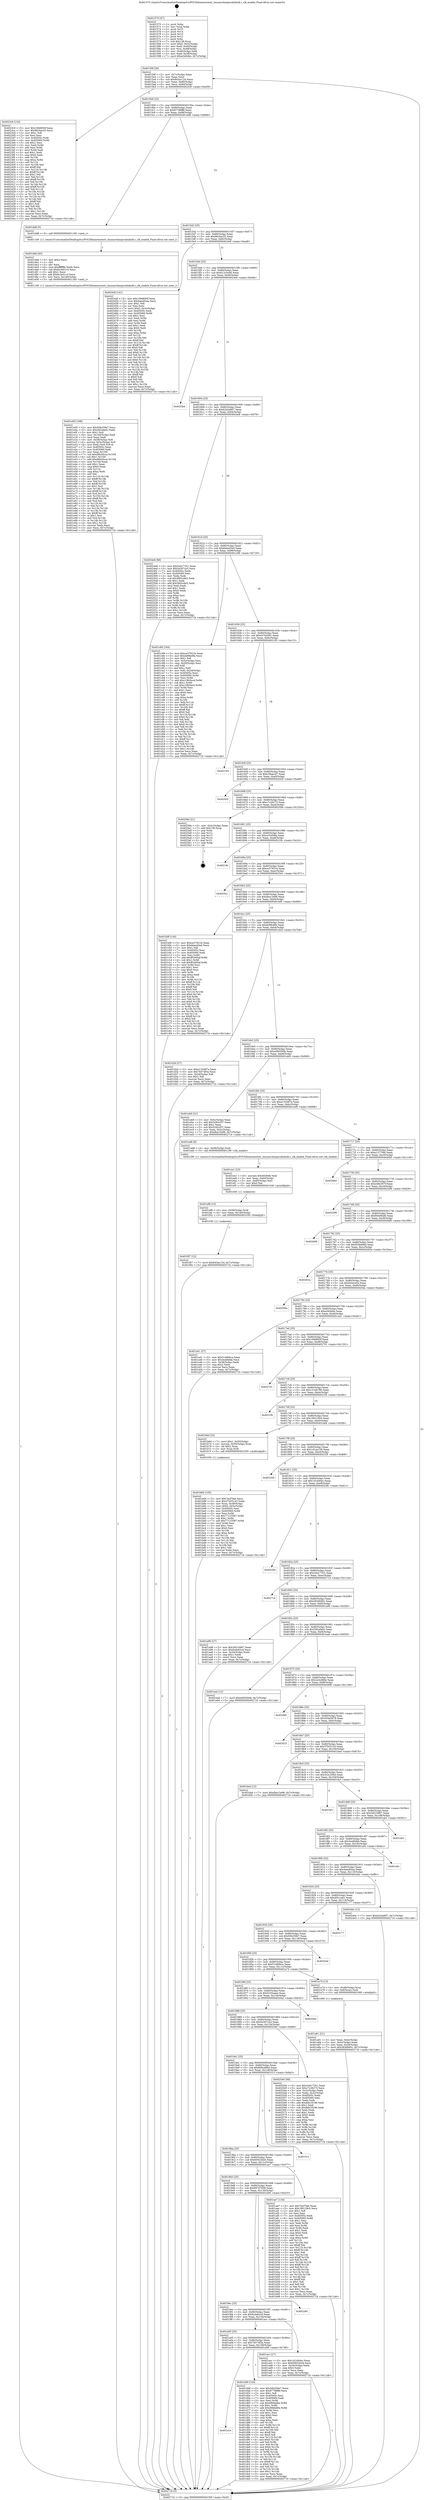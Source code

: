 digraph "0x401570" {
  label = "0x401570 (/mnt/c/Users/mathe/Desktop/tcc/POCII/binaries/extr_linuxarchmipsralinkclk.c_clk_enable_Final-ollvm.out::main(0))"
  labelloc = "t"
  node[shape=record]

  Entry [label="",width=0.3,height=0.3,shape=circle,fillcolor=black,style=filled]
  "0x40159f" [label="{
     0x40159f [26]\l
     | [instrs]\l
     &nbsp;&nbsp;0x40159f \<+3\>: mov -0x7c(%rbp),%eax\l
     &nbsp;&nbsp;0x4015a2 \<+2\>: mov %eax,%ecx\l
     &nbsp;&nbsp;0x4015a4 \<+6\>: sub $0x843ac124,%ecx\l
     &nbsp;&nbsp;0x4015aa \<+3\>: mov %eax,-0x80(%rbp)\l
     &nbsp;&nbsp;0x4015ad \<+6\>: mov %ecx,-0x84(%rbp)\l
     &nbsp;&nbsp;0x4015b3 \<+6\>: je 00000000004023c9 \<main+0xe59\>\l
  }"]
  "0x4023c9" [label="{
     0x4023c9 [134]\l
     | [instrs]\l
     &nbsp;&nbsp;0x4023c9 \<+5\>: mov $0x108d850f,%eax\l
     &nbsp;&nbsp;0x4023ce \<+5\>: mov $0x96c0ac25,%ecx\l
     &nbsp;&nbsp;0x4023d3 \<+2\>: mov $0x1,%dl\l
     &nbsp;&nbsp;0x4023d5 \<+2\>: xor %esi,%esi\l
     &nbsp;&nbsp;0x4023d7 \<+7\>: mov 0x40505c,%edi\l
     &nbsp;&nbsp;0x4023de \<+8\>: mov 0x405060,%r8d\l
     &nbsp;&nbsp;0x4023e6 \<+3\>: sub $0x1,%esi\l
     &nbsp;&nbsp;0x4023e9 \<+3\>: mov %edi,%r9d\l
     &nbsp;&nbsp;0x4023ec \<+3\>: add %esi,%r9d\l
     &nbsp;&nbsp;0x4023ef \<+4\>: imul %r9d,%edi\l
     &nbsp;&nbsp;0x4023f3 \<+3\>: and $0x1,%edi\l
     &nbsp;&nbsp;0x4023f6 \<+3\>: cmp $0x0,%edi\l
     &nbsp;&nbsp;0x4023f9 \<+4\>: sete %r10b\l
     &nbsp;&nbsp;0x4023fd \<+4\>: cmp $0xa,%r8d\l
     &nbsp;&nbsp;0x402401 \<+4\>: setl %r11b\l
     &nbsp;&nbsp;0x402405 \<+3\>: mov %r10b,%bl\l
     &nbsp;&nbsp;0x402408 \<+3\>: xor $0xff,%bl\l
     &nbsp;&nbsp;0x40240b \<+3\>: mov %r11b,%r14b\l
     &nbsp;&nbsp;0x40240e \<+4\>: xor $0xff,%r14b\l
     &nbsp;&nbsp;0x402412 \<+3\>: xor $0x1,%dl\l
     &nbsp;&nbsp;0x402415 \<+3\>: mov %bl,%r15b\l
     &nbsp;&nbsp;0x402418 \<+4\>: and $0xff,%r15b\l
     &nbsp;&nbsp;0x40241c \<+3\>: and %dl,%r10b\l
     &nbsp;&nbsp;0x40241f \<+3\>: mov %r14b,%r12b\l
     &nbsp;&nbsp;0x402422 \<+4\>: and $0xff,%r12b\l
     &nbsp;&nbsp;0x402426 \<+3\>: and %dl,%r11b\l
     &nbsp;&nbsp;0x402429 \<+3\>: or %r10b,%r15b\l
     &nbsp;&nbsp;0x40242c \<+3\>: or %r11b,%r12b\l
     &nbsp;&nbsp;0x40242f \<+3\>: xor %r12b,%r15b\l
     &nbsp;&nbsp;0x402432 \<+3\>: or %r14b,%bl\l
     &nbsp;&nbsp;0x402435 \<+3\>: xor $0xff,%bl\l
     &nbsp;&nbsp;0x402438 \<+3\>: or $0x1,%dl\l
     &nbsp;&nbsp;0x40243b \<+2\>: and %dl,%bl\l
     &nbsp;&nbsp;0x40243d \<+3\>: or %bl,%r15b\l
     &nbsp;&nbsp;0x402440 \<+4\>: test $0x1,%r15b\l
     &nbsp;&nbsp;0x402444 \<+3\>: cmovne %ecx,%eax\l
     &nbsp;&nbsp;0x402447 \<+3\>: mov %eax,-0x7c(%rbp)\l
     &nbsp;&nbsp;0x40244a \<+5\>: jmp 000000000040271b \<main+0x11ab\>\l
  }"]
  "0x4015b9" [label="{
     0x4015b9 [25]\l
     | [instrs]\l
     &nbsp;&nbsp;0x4015b9 \<+5\>: jmp 00000000004015be \<main+0x4e\>\l
     &nbsp;&nbsp;0x4015be \<+3\>: mov -0x80(%rbp),%eax\l
     &nbsp;&nbsp;0x4015c1 \<+5\>: sub $0x87788ffd,%eax\l
     &nbsp;&nbsp;0x4015c6 \<+6\>: mov %eax,-0x88(%rbp)\l
     &nbsp;&nbsp;0x4015cc \<+6\>: je 0000000000401dd8 \<main+0x868\>\l
  }"]
  Exit [label="",width=0.3,height=0.3,shape=circle,fillcolor=black,style=filled,peripheries=2]
  "0x401dd8" [label="{
     0x401dd8 [5]\l
     | [instrs]\l
     &nbsp;&nbsp;0x401dd8 \<+5\>: call 0000000000401160 \<next_i\>\l
     | [calls]\l
     &nbsp;&nbsp;0x401160 \{1\} (/mnt/c/Users/mathe/Desktop/tcc/POCII/binaries/extr_linuxarchmipsralinkclk.c_clk_enable_Final-ollvm.out::next_i)\l
  }"]
  "0x4015d2" [label="{
     0x4015d2 [25]\l
     | [instrs]\l
     &nbsp;&nbsp;0x4015d2 \<+5\>: jmp 00000000004015d7 \<main+0x67\>\l
     &nbsp;&nbsp;0x4015d7 \<+3\>: mov -0x80(%rbp),%eax\l
     &nbsp;&nbsp;0x4015da \<+5\>: sub $0x96c0ac25,%eax\l
     &nbsp;&nbsp;0x4015df \<+6\>: mov %eax,-0x8c(%rbp)\l
     &nbsp;&nbsp;0x4015e5 \<+6\>: je 000000000040244f \<main+0xedf\>\l
  }"]
  "0x401f07" [label="{
     0x401f07 [12]\l
     | [instrs]\l
     &nbsp;&nbsp;0x401f07 \<+7\>: movl $0x843ac124,-0x7c(%rbp)\l
     &nbsp;&nbsp;0x401f0e \<+5\>: jmp 000000000040271b \<main+0x11ab\>\l
  }"]
  "0x40244f" [label="{
     0x40244f [141]\l
     | [instrs]\l
     &nbsp;&nbsp;0x40244f \<+5\>: mov $0x108d850f,%eax\l
     &nbsp;&nbsp;0x402454 \<+5\>: mov $0x4aee83aa,%ecx\l
     &nbsp;&nbsp;0x402459 \<+2\>: mov $0x1,%dl\l
     &nbsp;&nbsp;0x40245b \<+2\>: xor %esi,%esi\l
     &nbsp;&nbsp;0x40245d \<+7\>: movl $0x0,-0x3c(%rbp)\l
     &nbsp;&nbsp;0x402464 \<+7\>: mov 0x40505c,%edi\l
     &nbsp;&nbsp;0x40246b \<+8\>: mov 0x405060,%r8d\l
     &nbsp;&nbsp;0x402473 \<+3\>: sub $0x1,%esi\l
     &nbsp;&nbsp;0x402476 \<+3\>: mov %edi,%r9d\l
     &nbsp;&nbsp;0x402479 \<+3\>: add %esi,%r9d\l
     &nbsp;&nbsp;0x40247c \<+4\>: imul %r9d,%edi\l
     &nbsp;&nbsp;0x402480 \<+3\>: and $0x1,%edi\l
     &nbsp;&nbsp;0x402483 \<+3\>: cmp $0x0,%edi\l
     &nbsp;&nbsp;0x402486 \<+4\>: sete %r10b\l
     &nbsp;&nbsp;0x40248a \<+4\>: cmp $0xa,%r8d\l
     &nbsp;&nbsp;0x40248e \<+4\>: setl %r11b\l
     &nbsp;&nbsp;0x402492 \<+3\>: mov %r10b,%bl\l
     &nbsp;&nbsp;0x402495 \<+3\>: xor $0xff,%bl\l
     &nbsp;&nbsp;0x402498 \<+3\>: mov %r11b,%r14b\l
     &nbsp;&nbsp;0x40249b \<+4\>: xor $0xff,%r14b\l
     &nbsp;&nbsp;0x40249f \<+3\>: xor $0x0,%dl\l
     &nbsp;&nbsp;0x4024a2 \<+3\>: mov %bl,%r15b\l
     &nbsp;&nbsp;0x4024a5 \<+4\>: and $0x0,%r15b\l
     &nbsp;&nbsp;0x4024a9 \<+3\>: and %dl,%r10b\l
     &nbsp;&nbsp;0x4024ac \<+3\>: mov %r14b,%r12b\l
     &nbsp;&nbsp;0x4024af \<+4\>: and $0x0,%r12b\l
     &nbsp;&nbsp;0x4024b3 \<+3\>: and %dl,%r11b\l
     &nbsp;&nbsp;0x4024b6 \<+3\>: or %r10b,%r15b\l
     &nbsp;&nbsp;0x4024b9 \<+3\>: or %r11b,%r12b\l
     &nbsp;&nbsp;0x4024bc \<+3\>: xor %r12b,%r15b\l
     &nbsp;&nbsp;0x4024bf \<+3\>: or %r14b,%bl\l
     &nbsp;&nbsp;0x4024c2 \<+3\>: xor $0xff,%bl\l
     &nbsp;&nbsp;0x4024c5 \<+3\>: or $0x0,%dl\l
     &nbsp;&nbsp;0x4024c8 \<+2\>: and %dl,%bl\l
     &nbsp;&nbsp;0x4024ca \<+3\>: or %bl,%r15b\l
     &nbsp;&nbsp;0x4024cd \<+4\>: test $0x1,%r15b\l
     &nbsp;&nbsp;0x4024d1 \<+3\>: cmovne %ecx,%eax\l
     &nbsp;&nbsp;0x4024d4 \<+3\>: mov %eax,-0x7c(%rbp)\l
     &nbsp;&nbsp;0x4024d7 \<+5\>: jmp 000000000040271b \<main+0x11ab\>\l
  }"]
  "0x4015eb" [label="{
     0x4015eb [25]\l
     | [instrs]\l
     &nbsp;&nbsp;0x4015eb \<+5\>: jmp 00000000004015f0 \<main+0x80\>\l
     &nbsp;&nbsp;0x4015f0 \<+3\>: mov -0x80(%rbp),%eax\l
     &nbsp;&nbsp;0x4015f3 \<+5\>: sub $0xb12c5e46,%eax\l
     &nbsp;&nbsp;0x4015f8 \<+6\>: mov %eax,-0x90(%rbp)\l
     &nbsp;&nbsp;0x4015fe \<+6\>: je 00000000004023bd \<main+0xe4d\>\l
  }"]
  "0x401ef8" [label="{
     0x401ef8 [15]\l
     | [instrs]\l
     &nbsp;&nbsp;0x401ef8 \<+4\>: mov -0x58(%rbp),%rdi\l
     &nbsp;&nbsp;0x401efc \<+6\>: mov %eax,-0x144(%rbp)\l
     &nbsp;&nbsp;0x401f02 \<+5\>: call 0000000000401030 \<free@plt\>\l
     | [calls]\l
     &nbsp;&nbsp;0x401030 \{1\} (unknown)\l
  }"]
  "0x4023bd" [label="{
     0x4023bd\l
  }", style=dashed]
  "0x401604" [label="{
     0x401604 [25]\l
     | [instrs]\l
     &nbsp;&nbsp;0x401604 \<+5\>: jmp 0000000000401609 \<main+0x99\>\l
     &nbsp;&nbsp;0x401609 \<+3\>: mov -0x80(%rbp),%eax\l
     &nbsp;&nbsp;0x40160c \<+5\>: sub $0xb2a5a667,%eax\l
     &nbsp;&nbsp;0x401611 \<+6\>: mov %eax,-0x94(%rbp)\l
     &nbsp;&nbsp;0x401617 \<+6\>: je 00000000004024e8 \<main+0xf78\>\l
  }"]
  "0x401ee1" [label="{
     0x401ee1 [23]\l
     | [instrs]\l
     &nbsp;&nbsp;0x401ee1 \<+10\>: movabs $0x4030d6,%rdi\l
     &nbsp;&nbsp;0x401eeb \<+3\>: mov %eax,-0x60(%rbp)\l
     &nbsp;&nbsp;0x401eee \<+3\>: mov -0x60(%rbp),%esi\l
     &nbsp;&nbsp;0x401ef1 \<+2\>: mov $0x0,%al\l
     &nbsp;&nbsp;0x401ef3 \<+5\>: call 0000000000401040 \<printf@plt\>\l
     | [calls]\l
     &nbsp;&nbsp;0x401040 \{1\} (unknown)\l
  }"]
  "0x4024e8" [label="{
     0x4024e8 [88]\l
     | [instrs]\l
     &nbsp;&nbsp;0x4024e8 \<+5\>: mov $0x24d17351,%eax\l
     &nbsp;&nbsp;0x4024ed \<+5\>: mov $0x5e307ca3,%ecx\l
     &nbsp;&nbsp;0x4024f2 \<+7\>: mov 0x40505c,%edx\l
     &nbsp;&nbsp;0x4024f9 \<+7\>: mov 0x405060,%esi\l
     &nbsp;&nbsp;0x402500 \<+2\>: mov %edx,%edi\l
     &nbsp;&nbsp;0x402502 \<+6\>: sub $0x5802c6e5,%edi\l
     &nbsp;&nbsp;0x402508 \<+3\>: sub $0x1,%edi\l
     &nbsp;&nbsp;0x40250b \<+6\>: add $0x5802c6e5,%edi\l
     &nbsp;&nbsp;0x402511 \<+3\>: imul %edi,%edx\l
     &nbsp;&nbsp;0x402514 \<+3\>: and $0x1,%edx\l
     &nbsp;&nbsp;0x402517 \<+3\>: cmp $0x0,%edx\l
     &nbsp;&nbsp;0x40251a \<+4\>: sete %r8b\l
     &nbsp;&nbsp;0x40251e \<+3\>: cmp $0xa,%esi\l
     &nbsp;&nbsp;0x402521 \<+4\>: setl %r9b\l
     &nbsp;&nbsp;0x402525 \<+3\>: mov %r8b,%r10b\l
     &nbsp;&nbsp;0x402528 \<+3\>: and %r9b,%r10b\l
     &nbsp;&nbsp;0x40252b \<+3\>: xor %r9b,%r8b\l
     &nbsp;&nbsp;0x40252e \<+3\>: or %r8b,%r10b\l
     &nbsp;&nbsp;0x402531 \<+4\>: test $0x1,%r10b\l
     &nbsp;&nbsp;0x402535 \<+3\>: cmovne %ecx,%eax\l
     &nbsp;&nbsp;0x402538 \<+3\>: mov %eax,-0x7c(%rbp)\l
     &nbsp;&nbsp;0x40253b \<+5\>: jmp 000000000040271b \<main+0x11ab\>\l
  }"]
  "0x40161d" [label="{
     0x40161d [25]\l
     | [instrs]\l
     &nbsp;&nbsp;0x40161d \<+5\>: jmp 0000000000401622 \<main+0xb2\>\l
     &nbsp;&nbsp;0x401622 \<+3\>: mov -0x80(%rbp),%eax\l
     &nbsp;&nbsp;0x401625 \<+5\>: sub $0xbbeed3ed,%eax\l
     &nbsp;&nbsp;0x40162a \<+6\>: mov %eax,-0x98(%rbp)\l
     &nbsp;&nbsp;0x401630 \<+6\>: je 0000000000401c89 \<main+0x719\>\l
  }"]
  "0x401e05" [label="{
     0x401e05 [168]\l
     | [instrs]\l
     &nbsp;&nbsp;0x401e05 \<+5\>: mov $0x50b259e7,%ecx\l
     &nbsp;&nbsp;0x401e0a \<+5\>: mov $0x292ade0c,%edx\l
     &nbsp;&nbsp;0x401e0f \<+3\>: mov $0x1,%sil\l
     &nbsp;&nbsp;0x401e12 \<+6\>: mov -0x140(%rbp),%edi\l
     &nbsp;&nbsp;0x401e18 \<+3\>: imul %eax,%edi\l
     &nbsp;&nbsp;0x401e1b \<+4\>: mov -0x58(%rbp),%r8\l
     &nbsp;&nbsp;0x401e1f \<+4\>: movslq -0x5c(%rbp),%r9\l
     &nbsp;&nbsp;0x401e23 \<+4\>: mov %edi,(%r8,%r9,4)\l
     &nbsp;&nbsp;0x401e27 \<+7\>: mov 0x40505c,%eax\l
     &nbsp;&nbsp;0x401e2e \<+7\>: mov 0x405060,%edi\l
     &nbsp;&nbsp;0x401e35 \<+3\>: mov %eax,%r10d\l
     &nbsp;&nbsp;0x401e38 \<+7\>: sub $0xd6b26cca,%r10d\l
     &nbsp;&nbsp;0x401e3f \<+4\>: sub $0x1,%r10d\l
     &nbsp;&nbsp;0x401e43 \<+7\>: add $0xd6b26cca,%r10d\l
     &nbsp;&nbsp;0x401e4a \<+4\>: imul %r10d,%eax\l
     &nbsp;&nbsp;0x401e4e \<+3\>: and $0x1,%eax\l
     &nbsp;&nbsp;0x401e51 \<+3\>: cmp $0x0,%eax\l
     &nbsp;&nbsp;0x401e54 \<+4\>: sete %r11b\l
     &nbsp;&nbsp;0x401e58 \<+3\>: cmp $0xa,%edi\l
     &nbsp;&nbsp;0x401e5b \<+3\>: setl %bl\l
     &nbsp;&nbsp;0x401e5e \<+3\>: mov %r11b,%r14b\l
     &nbsp;&nbsp;0x401e61 \<+4\>: xor $0xff,%r14b\l
     &nbsp;&nbsp;0x401e65 \<+3\>: mov %bl,%r15b\l
     &nbsp;&nbsp;0x401e68 \<+4\>: xor $0xff,%r15b\l
     &nbsp;&nbsp;0x401e6c \<+4\>: xor $0x1,%sil\l
     &nbsp;&nbsp;0x401e70 \<+3\>: mov %r14b,%r12b\l
     &nbsp;&nbsp;0x401e73 \<+4\>: and $0xff,%r12b\l
     &nbsp;&nbsp;0x401e77 \<+3\>: and %sil,%r11b\l
     &nbsp;&nbsp;0x401e7a \<+3\>: mov %r15b,%r13b\l
     &nbsp;&nbsp;0x401e7d \<+4\>: and $0xff,%r13b\l
     &nbsp;&nbsp;0x401e81 \<+3\>: and %sil,%bl\l
     &nbsp;&nbsp;0x401e84 \<+3\>: or %r11b,%r12b\l
     &nbsp;&nbsp;0x401e87 \<+3\>: or %bl,%r13b\l
     &nbsp;&nbsp;0x401e8a \<+3\>: xor %r13b,%r12b\l
     &nbsp;&nbsp;0x401e8d \<+3\>: or %r15b,%r14b\l
     &nbsp;&nbsp;0x401e90 \<+4\>: xor $0xff,%r14b\l
     &nbsp;&nbsp;0x401e94 \<+4\>: or $0x1,%sil\l
     &nbsp;&nbsp;0x401e98 \<+3\>: and %sil,%r14b\l
     &nbsp;&nbsp;0x401e9b \<+3\>: or %r14b,%r12b\l
     &nbsp;&nbsp;0x401e9e \<+4\>: test $0x1,%r12b\l
     &nbsp;&nbsp;0x401ea2 \<+3\>: cmovne %edx,%ecx\l
     &nbsp;&nbsp;0x401ea5 \<+3\>: mov %ecx,-0x7c(%rbp)\l
     &nbsp;&nbsp;0x401ea8 \<+5\>: jmp 000000000040271b \<main+0x11ab\>\l
  }"]
  "0x401c89" [label="{
     0x401c89 [164]\l
     | [instrs]\l
     &nbsp;&nbsp;0x401c89 \<+5\>: mov $0xce37921b,%eax\l
     &nbsp;&nbsp;0x401c8e \<+5\>: mov $0xdef9bd9e,%ecx\l
     &nbsp;&nbsp;0x401c93 \<+2\>: mov $0x1,%dl\l
     &nbsp;&nbsp;0x401c95 \<+3\>: mov -0x5c(%rbp),%esi\l
     &nbsp;&nbsp;0x401c98 \<+3\>: cmp -0x50(%rbp),%esi\l
     &nbsp;&nbsp;0x401c9b \<+4\>: setl %dil\l
     &nbsp;&nbsp;0x401c9f \<+4\>: and $0x1,%dil\l
     &nbsp;&nbsp;0x401ca3 \<+4\>: mov %dil,-0x2d(%rbp)\l
     &nbsp;&nbsp;0x401ca7 \<+7\>: mov 0x40505c,%esi\l
     &nbsp;&nbsp;0x401cae \<+8\>: mov 0x405060,%r8d\l
     &nbsp;&nbsp;0x401cb6 \<+3\>: mov %esi,%r9d\l
     &nbsp;&nbsp;0x401cb9 \<+7\>: add $0xc18b5ecd,%r9d\l
     &nbsp;&nbsp;0x401cc0 \<+4\>: sub $0x1,%r9d\l
     &nbsp;&nbsp;0x401cc4 \<+7\>: sub $0xc18b5ecd,%r9d\l
     &nbsp;&nbsp;0x401ccb \<+4\>: imul %r9d,%esi\l
     &nbsp;&nbsp;0x401ccf \<+3\>: and $0x1,%esi\l
     &nbsp;&nbsp;0x401cd2 \<+3\>: cmp $0x0,%esi\l
     &nbsp;&nbsp;0x401cd5 \<+4\>: sete %dil\l
     &nbsp;&nbsp;0x401cd9 \<+4\>: cmp $0xa,%r8d\l
     &nbsp;&nbsp;0x401cdd \<+4\>: setl %r10b\l
     &nbsp;&nbsp;0x401ce1 \<+3\>: mov %dil,%r11b\l
     &nbsp;&nbsp;0x401ce4 \<+4\>: xor $0xff,%r11b\l
     &nbsp;&nbsp;0x401ce8 \<+3\>: mov %r10b,%bl\l
     &nbsp;&nbsp;0x401ceb \<+3\>: xor $0xff,%bl\l
     &nbsp;&nbsp;0x401cee \<+3\>: xor $0x0,%dl\l
     &nbsp;&nbsp;0x401cf1 \<+3\>: mov %r11b,%r14b\l
     &nbsp;&nbsp;0x401cf4 \<+4\>: and $0x0,%r14b\l
     &nbsp;&nbsp;0x401cf8 \<+3\>: and %dl,%dil\l
     &nbsp;&nbsp;0x401cfb \<+3\>: mov %bl,%r15b\l
     &nbsp;&nbsp;0x401cfe \<+4\>: and $0x0,%r15b\l
     &nbsp;&nbsp;0x401d02 \<+3\>: and %dl,%r10b\l
     &nbsp;&nbsp;0x401d05 \<+3\>: or %dil,%r14b\l
     &nbsp;&nbsp;0x401d08 \<+3\>: or %r10b,%r15b\l
     &nbsp;&nbsp;0x401d0b \<+3\>: xor %r15b,%r14b\l
     &nbsp;&nbsp;0x401d0e \<+3\>: or %bl,%r11b\l
     &nbsp;&nbsp;0x401d11 \<+4\>: xor $0xff,%r11b\l
     &nbsp;&nbsp;0x401d15 \<+3\>: or $0x0,%dl\l
     &nbsp;&nbsp;0x401d18 \<+3\>: and %dl,%r11b\l
     &nbsp;&nbsp;0x401d1b \<+3\>: or %r11b,%r14b\l
     &nbsp;&nbsp;0x401d1e \<+4\>: test $0x1,%r14b\l
     &nbsp;&nbsp;0x401d22 \<+3\>: cmovne %ecx,%eax\l
     &nbsp;&nbsp;0x401d25 \<+3\>: mov %eax,-0x7c(%rbp)\l
     &nbsp;&nbsp;0x401d28 \<+5\>: jmp 000000000040271b \<main+0x11ab\>\l
  }"]
  "0x401636" [label="{
     0x401636 [25]\l
     | [instrs]\l
     &nbsp;&nbsp;0x401636 \<+5\>: jmp 000000000040163b \<main+0xcb\>\l
     &nbsp;&nbsp;0x40163b \<+3\>: mov -0x80(%rbp),%eax\l
     &nbsp;&nbsp;0x40163e \<+5\>: sub $0xc07b2091,%eax\l
     &nbsp;&nbsp;0x401643 \<+6\>: mov %eax,-0x9c(%rbp)\l
     &nbsp;&nbsp;0x401649 \<+6\>: je 0000000000402183 \<main+0xc13\>\l
  }"]
  "0x401ddd" [label="{
     0x401ddd [40]\l
     | [instrs]\l
     &nbsp;&nbsp;0x401ddd \<+5\>: mov $0x2,%ecx\l
     &nbsp;&nbsp;0x401de2 \<+1\>: cltd\l
     &nbsp;&nbsp;0x401de3 \<+2\>: idiv %ecx\l
     &nbsp;&nbsp;0x401de5 \<+6\>: imul $0xfffffffe,%edx,%ecx\l
     &nbsp;&nbsp;0x401deb \<+6\>: sub $0xbc3e01c3,%ecx\l
     &nbsp;&nbsp;0x401df1 \<+3\>: add $0x1,%ecx\l
     &nbsp;&nbsp;0x401df4 \<+6\>: add $0xbc3e01c3,%ecx\l
     &nbsp;&nbsp;0x401dfa \<+6\>: mov %ecx,-0x140(%rbp)\l
     &nbsp;&nbsp;0x401e00 \<+5\>: call 0000000000401160 \<next_i\>\l
     | [calls]\l
     &nbsp;&nbsp;0x401160 \{1\} (/mnt/c/Users/mathe/Desktop/tcc/POCII/binaries/extr_linuxarchmipsralinkclk.c_clk_enable_Final-ollvm.out::next_i)\l
  }"]
  "0x402183" [label="{
     0x402183\l
  }", style=dashed]
  "0x40164f" [label="{
     0x40164f [25]\l
     | [instrs]\l
     &nbsp;&nbsp;0x40164f \<+5\>: jmp 0000000000401654 \<main+0xe4\>\l
     &nbsp;&nbsp;0x401654 \<+3\>: mov -0x80(%rbp),%eax\l
     &nbsp;&nbsp;0x401657 \<+5\>: sub $0xc58aecd7,%eax\l
     &nbsp;&nbsp;0x40165c \<+6\>: mov %eax,-0xa0(%rbp)\l
     &nbsp;&nbsp;0x401662 \<+6\>: je 000000000040202f \<main+0xabf\>\l
  }"]
  "0x401a1e" [label="{
     0x401a1e\l
  }", style=dashed]
  "0x40202f" [label="{
     0x40202f\l
  }", style=dashed]
  "0x401668" [label="{
     0x401668 [25]\l
     | [instrs]\l
     &nbsp;&nbsp;0x401668 \<+5\>: jmp 000000000040166d \<main+0xfd\>\l
     &nbsp;&nbsp;0x40166d \<+3\>: mov -0x80(%rbp),%eax\l
     &nbsp;&nbsp;0x401670 \<+5\>: sub $0xc7c26273,%eax\l
     &nbsp;&nbsp;0x401675 \<+6\>: mov %eax,-0xa4(%rbp)\l
     &nbsp;&nbsp;0x40167b \<+6\>: je 000000000040259e \<main+0x102e\>\l
  }"]
  "0x401d48" [label="{
     0x401d48 [144]\l
     | [instrs]\l
     &nbsp;&nbsp;0x401d48 \<+5\>: mov $0x50b259e7,%eax\l
     &nbsp;&nbsp;0x401d4d \<+5\>: mov $0x87788ffd,%ecx\l
     &nbsp;&nbsp;0x401d52 \<+2\>: mov $0x1,%dl\l
     &nbsp;&nbsp;0x401d54 \<+7\>: mov 0x40505c,%esi\l
     &nbsp;&nbsp;0x401d5b \<+7\>: mov 0x405060,%edi\l
     &nbsp;&nbsp;0x401d62 \<+3\>: mov %esi,%r8d\l
     &nbsp;&nbsp;0x401d65 \<+7\>: sub $0x49bfad6e,%r8d\l
     &nbsp;&nbsp;0x401d6c \<+4\>: sub $0x1,%r8d\l
     &nbsp;&nbsp;0x401d70 \<+7\>: add $0x49bfad6e,%r8d\l
     &nbsp;&nbsp;0x401d77 \<+4\>: imul %r8d,%esi\l
     &nbsp;&nbsp;0x401d7b \<+3\>: and $0x1,%esi\l
     &nbsp;&nbsp;0x401d7e \<+3\>: cmp $0x0,%esi\l
     &nbsp;&nbsp;0x401d81 \<+4\>: sete %r9b\l
     &nbsp;&nbsp;0x401d85 \<+3\>: cmp $0xa,%edi\l
     &nbsp;&nbsp;0x401d88 \<+4\>: setl %r10b\l
     &nbsp;&nbsp;0x401d8c \<+3\>: mov %r9b,%r11b\l
     &nbsp;&nbsp;0x401d8f \<+4\>: xor $0xff,%r11b\l
     &nbsp;&nbsp;0x401d93 \<+3\>: mov %r10b,%bl\l
     &nbsp;&nbsp;0x401d96 \<+3\>: xor $0xff,%bl\l
     &nbsp;&nbsp;0x401d99 \<+3\>: xor $0x0,%dl\l
     &nbsp;&nbsp;0x401d9c \<+3\>: mov %r11b,%r14b\l
     &nbsp;&nbsp;0x401d9f \<+4\>: and $0x0,%r14b\l
     &nbsp;&nbsp;0x401da3 \<+3\>: and %dl,%r9b\l
     &nbsp;&nbsp;0x401da6 \<+3\>: mov %bl,%r15b\l
     &nbsp;&nbsp;0x401da9 \<+4\>: and $0x0,%r15b\l
     &nbsp;&nbsp;0x401dad \<+3\>: and %dl,%r10b\l
     &nbsp;&nbsp;0x401db0 \<+3\>: or %r9b,%r14b\l
     &nbsp;&nbsp;0x401db3 \<+3\>: or %r10b,%r15b\l
     &nbsp;&nbsp;0x401db6 \<+3\>: xor %r15b,%r14b\l
     &nbsp;&nbsp;0x401db9 \<+3\>: or %bl,%r11b\l
     &nbsp;&nbsp;0x401dbc \<+4\>: xor $0xff,%r11b\l
     &nbsp;&nbsp;0x401dc0 \<+3\>: or $0x0,%dl\l
     &nbsp;&nbsp;0x401dc3 \<+3\>: and %dl,%r11b\l
     &nbsp;&nbsp;0x401dc6 \<+3\>: or %r11b,%r14b\l
     &nbsp;&nbsp;0x401dc9 \<+4\>: test $0x1,%r14b\l
     &nbsp;&nbsp;0x401dcd \<+3\>: cmovne %ecx,%eax\l
     &nbsp;&nbsp;0x401dd0 \<+3\>: mov %eax,-0x7c(%rbp)\l
     &nbsp;&nbsp;0x401dd3 \<+5\>: jmp 000000000040271b \<main+0x11ab\>\l
  }"]
  "0x40259e" [label="{
     0x40259e [21]\l
     | [instrs]\l
     &nbsp;&nbsp;0x40259e \<+3\>: mov -0x2c(%rbp),%eax\l
     &nbsp;&nbsp;0x4025a1 \<+7\>: add $0x138,%rsp\l
     &nbsp;&nbsp;0x4025a8 \<+1\>: pop %rbx\l
     &nbsp;&nbsp;0x4025a9 \<+2\>: pop %r12\l
     &nbsp;&nbsp;0x4025ab \<+2\>: pop %r13\l
     &nbsp;&nbsp;0x4025ad \<+2\>: pop %r14\l
     &nbsp;&nbsp;0x4025af \<+2\>: pop %r15\l
     &nbsp;&nbsp;0x4025b1 \<+1\>: pop %rbp\l
     &nbsp;&nbsp;0x4025b2 \<+1\>: ret\l
  }"]
  "0x401681" [label="{
     0x401681 [25]\l
     | [instrs]\l
     &nbsp;&nbsp;0x401681 \<+5\>: jmp 0000000000401686 \<main+0x116\>\l
     &nbsp;&nbsp;0x401686 \<+3\>: mov -0x80(%rbp),%eax\l
     &nbsp;&nbsp;0x401689 \<+5\>: sub $0xcc53d46a,%eax\l
     &nbsp;&nbsp;0x40168e \<+6\>: mov %eax,-0xa8(%rbp)\l
     &nbsp;&nbsp;0x401694 \<+6\>: je 000000000040219c \<main+0xc2c\>\l
  }"]
  "0x401b84" [label="{
     0x401b84 [105]\l
     | [instrs]\l
     &nbsp;&nbsp;0x401b84 \<+5\>: mov $0x7bcf7fa6,%ecx\l
     &nbsp;&nbsp;0x401b89 \<+5\>: mov $0x37b55143,%edx\l
     &nbsp;&nbsp;0x401b8e \<+4\>: mov %rax,-0x58(%rbp)\l
     &nbsp;&nbsp;0x401b92 \<+7\>: movl $0x0,-0x5c(%rbp)\l
     &nbsp;&nbsp;0x401b99 \<+7\>: mov 0x40505c,%esi\l
     &nbsp;&nbsp;0x401ba0 \<+8\>: mov 0x405060,%r8d\l
     &nbsp;&nbsp;0x401ba8 \<+3\>: mov %esi,%r9d\l
     &nbsp;&nbsp;0x401bab \<+7\>: sub $0x77123587,%r9d\l
     &nbsp;&nbsp;0x401bb2 \<+4\>: sub $0x1,%r9d\l
     &nbsp;&nbsp;0x401bb6 \<+7\>: add $0x77123587,%r9d\l
     &nbsp;&nbsp;0x401bbd \<+4\>: imul %r9d,%esi\l
     &nbsp;&nbsp;0x401bc1 \<+3\>: and $0x1,%esi\l
     &nbsp;&nbsp;0x401bc4 \<+3\>: cmp $0x0,%esi\l
     &nbsp;&nbsp;0x401bc7 \<+4\>: sete %r10b\l
     &nbsp;&nbsp;0x401bcb \<+4\>: cmp $0xa,%r8d\l
     &nbsp;&nbsp;0x401bcf \<+4\>: setl %r11b\l
     &nbsp;&nbsp;0x401bd3 \<+3\>: mov %r10b,%bl\l
     &nbsp;&nbsp;0x401bd6 \<+3\>: and %r11b,%bl\l
     &nbsp;&nbsp;0x401bd9 \<+3\>: xor %r11b,%r10b\l
     &nbsp;&nbsp;0x401bdc \<+3\>: or %r10b,%bl\l
     &nbsp;&nbsp;0x401bdf \<+3\>: test $0x1,%bl\l
     &nbsp;&nbsp;0x401be2 \<+3\>: cmovne %edx,%ecx\l
     &nbsp;&nbsp;0x401be5 \<+3\>: mov %ecx,-0x7c(%rbp)\l
     &nbsp;&nbsp;0x401be8 \<+5\>: jmp 000000000040271b \<main+0x11ab\>\l
  }"]
  "0x40219c" [label="{
     0x40219c\l
  }", style=dashed]
  "0x40169a" [label="{
     0x40169a [25]\l
     | [instrs]\l
     &nbsp;&nbsp;0x40169a \<+5\>: jmp 000000000040169f \<main+0x12f\>\l
     &nbsp;&nbsp;0x40169f \<+3\>: mov -0x80(%rbp),%eax\l
     &nbsp;&nbsp;0x4016a2 \<+5\>: sub $0xce37921b,%eax\l
     &nbsp;&nbsp;0x4016a7 \<+6\>: mov %eax,-0xac(%rbp)\l
     &nbsp;&nbsp;0x4016ad \<+6\>: je 00000000004025e1 \<main+0x1071\>\l
  }"]
  "0x401a05" [label="{
     0x401a05 [25]\l
     | [instrs]\l
     &nbsp;&nbsp;0x401a05 \<+5\>: jmp 0000000000401a0a \<main+0x49a\>\l
     &nbsp;&nbsp;0x401a0a \<+3\>: mov -0x80(%rbp),%eax\l
     &nbsp;&nbsp;0x401a0d \<+5\>: sub $0x7b574f3a,%eax\l
     &nbsp;&nbsp;0x401a12 \<+6\>: mov %eax,-0x138(%rbp)\l
     &nbsp;&nbsp;0x401a18 \<+6\>: je 0000000000401d48 \<main+0x7d8\>\l
  }"]
  "0x4025e1" [label="{
     0x4025e1\l
  }", style=dashed]
  "0x4016b3" [label="{
     0x4016b3 [25]\l
     | [instrs]\l
     &nbsp;&nbsp;0x4016b3 \<+5\>: jmp 00000000004016b8 \<main+0x148\>\l
     &nbsp;&nbsp;0x4016b8 \<+3\>: mov -0x80(%rbp),%eax\l
     &nbsp;&nbsp;0x4016bb \<+5\>: sub $0xdba15e96,%eax\l
     &nbsp;&nbsp;0x4016c0 \<+6\>: mov %eax,-0xb0(%rbp)\l
     &nbsp;&nbsp;0x4016c6 \<+6\>: je 0000000000401bf9 \<main+0x689\>\l
  }"]
  "0x401acc" [label="{
     0x401acc [27]\l
     | [instrs]\l
     &nbsp;&nbsp;0x401acc \<+5\>: mov $0x1d1d40ec,%eax\l
     &nbsp;&nbsp;0x401ad1 \<+5\>: mov $0x60922b44,%ecx\l
     &nbsp;&nbsp;0x401ad6 \<+3\>: mov -0x34(%rbp),%edx\l
     &nbsp;&nbsp;0x401ad9 \<+3\>: cmp $0x0,%edx\l
     &nbsp;&nbsp;0x401adc \<+3\>: cmove %ecx,%eax\l
     &nbsp;&nbsp;0x401adf \<+3\>: mov %eax,-0x7c(%rbp)\l
     &nbsp;&nbsp;0x401ae2 \<+5\>: jmp 000000000040271b \<main+0x11ab\>\l
  }"]
  "0x401bf9" [label="{
     0x401bf9 [144]\l
     | [instrs]\l
     &nbsp;&nbsp;0x401bf9 \<+5\>: mov $0xce37921b,%eax\l
     &nbsp;&nbsp;0x401bfe \<+5\>: mov $0xbbeed3ed,%ecx\l
     &nbsp;&nbsp;0x401c03 \<+2\>: mov $0x1,%dl\l
     &nbsp;&nbsp;0x401c05 \<+7\>: mov 0x40505c,%esi\l
     &nbsp;&nbsp;0x401c0c \<+7\>: mov 0x405060,%edi\l
     &nbsp;&nbsp;0x401c13 \<+3\>: mov %esi,%r8d\l
     &nbsp;&nbsp;0x401c16 \<+7\>: add $0xff1b95af,%r8d\l
     &nbsp;&nbsp;0x401c1d \<+4\>: sub $0x1,%r8d\l
     &nbsp;&nbsp;0x401c21 \<+7\>: sub $0xff1b95af,%r8d\l
     &nbsp;&nbsp;0x401c28 \<+4\>: imul %r8d,%esi\l
     &nbsp;&nbsp;0x401c2c \<+3\>: and $0x1,%esi\l
     &nbsp;&nbsp;0x401c2f \<+3\>: cmp $0x0,%esi\l
     &nbsp;&nbsp;0x401c32 \<+4\>: sete %r9b\l
     &nbsp;&nbsp;0x401c36 \<+3\>: cmp $0xa,%edi\l
     &nbsp;&nbsp;0x401c39 \<+4\>: setl %r10b\l
     &nbsp;&nbsp;0x401c3d \<+3\>: mov %r9b,%r11b\l
     &nbsp;&nbsp;0x401c40 \<+4\>: xor $0xff,%r11b\l
     &nbsp;&nbsp;0x401c44 \<+3\>: mov %r10b,%bl\l
     &nbsp;&nbsp;0x401c47 \<+3\>: xor $0xff,%bl\l
     &nbsp;&nbsp;0x401c4a \<+3\>: xor $0x0,%dl\l
     &nbsp;&nbsp;0x401c4d \<+3\>: mov %r11b,%r14b\l
     &nbsp;&nbsp;0x401c50 \<+4\>: and $0x0,%r14b\l
     &nbsp;&nbsp;0x401c54 \<+3\>: and %dl,%r9b\l
     &nbsp;&nbsp;0x401c57 \<+3\>: mov %bl,%r15b\l
     &nbsp;&nbsp;0x401c5a \<+4\>: and $0x0,%r15b\l
     &nbsp;&nbsp;0x401c5e \<+3\>: and %dl,%r10b\l
     &nbsp;&nbsp;0x401c61 \<+3\>: or %r9b,%r14b\l
     &nbsp;&nbsp;0x401c64 \<+3\>: or %r10b,%r15b\l
     &nbsp;&nbsp;0x401c67 \<+3\>: xor %r15b,%r14b\l
     &nbsp;&nbsp;0x401c6a \<+3\>: or %bl,%r11b\l
     &nbsp;&nbsp;0x401c6d \<+4\>: xor $0xff,%r11b\l
     &nbsp;&nbsp;0x401c71 \<+3\>: or $0x0,%dl\l
     &nbsp;&nbsp;0x401c74 \<+3\>: and %dl,%r11b\l
     &nbsp;&nbsp;0x401c77 \<+3\>: or %r11b,%r14b\l
     &nbsp;&nbsp;0x401c7a \<+4\>: test $0x1,%r14b\l
     &nbsp;&nbsp;0x401c7e \<+3\>: cmovne %ecx,%eax\l
     &nbsp;&nbsp;0x401c81 \<+3\>: mov %eax,-0x7c(%rbp)\l
     &nbsp;&nbsp;0x401c84 \<+5\>: jmp 000000000040271b \<main+0x11ab\>\l
  }"]
  "0x4016cc" [label="{
     0x4016cc [25]\l
     | [instrs]\l
     &nbsp;&nbsp;0x4016cc \<+5\>: jmp 00000000004016d1 \<main+0x161\>\l
     &nbsp;&nbsp;0x4016d1 \<+3\>: mov -0x80(%rbp),%eax\l
     &nbsp;&nbsp;0x4016d4 \<+5\>: sub $0xdef9bd9e,%eax\l
     &nbsp;&nbsp;0x4016d9 \<+6\>: mov %eax,-0xb4(%rbp)\l
     &nbsp;&nbsp;0x4016df \<+6\>: je 0000000000401d2d \<main+0x7bd\>\l
  }"]
  "0x4019ec" [label="{
     0x4019ec [25]\l
     | [instrs]\l
     &nbsp;&nbsp;0x4019ec \<+5\>: jmp 00000000004019f1 \<main+0x481\>\l
     &nbsp;&nbsp;0x4019f1 \<+3\>: mov -0x80(%rbp),%eax\l
     &nbsp;&nbsp;0x4019f4 \<+5\>: sub $0x6cde62cd,%eax\l
     &nbsp;&nbsp;0x4019f9 \<+6\>: mov %eax,-0x134(%rbp)\l
     &nbsp;&nbsp;0x4019ff \<+6\>: je 0000000000401acc \<main+0x55c\>\l
  }"]
  "0x401d2d" [label="{
     0x401d2d [27]\l
     | [instrs]\l
     &nbsp;&nbsp;0x401d2d \<+5\>: mov $0xe133487e,%eax\l
     &nbsp;&nbsp;0x401d32 \<+5\>: mov $0x7b574f3a,%ecx\l
     &nbsp;&nbsp;0x401d37 \<+3\>: mov -0x2d(%rbp),%dl\l
     &nbsp;&nbsp;0x401d3a \<+3\>: test $0x1,%dl\l
     &nbsp;&nbsp;0x401d3d \<+3\>: cmovne %ecx,%eax\l
     &nbsp;&nbsp;0x401d40 \<+3\>: mov %eax,-0x7c(%rbp)\l
     &nbsp;&nbsp;0x401d43 \<+5\>: jmp 000000000040271b \<main+0x11ab\>\l
  }"]
  "0x4016e5" [label="{
     0x4016e5 [25]\l
     | [instrs]\l
     &nbsp;&nbsp;0x4016e5 \<+5\>: jmp 00000000004016ea \<main+0x17a\>\l
     &nbsp;&nbsp;0x4016ea \<+3\>: mov -0x80(%rbp),%eax\l
     &nbsp;&nbsp;0x4016ed \<+5\>: sub $0xe095594b,%eax\l
     &nbsp;&nbsp;0x4016f2 \<+6\>: mov %eax,-0xb8(%rbp)\l
     &nbsp;&nbsp;0x4016f8 \<+6\>: je 0000000000401eb9 \<main+0x949\>\l
  }"]
  "0x402280" [label="{
     0x402280\l
  }", style=dashed]
  "0x401eb9" [label="{
     0x401eb9 [31]\l
     | [instrs]\l
     &nbsp;&nbsp;0x401eb9 \<+3\>: mov -0x5c(%rbp),%eax\l
     &nbsp;&nbsp;0x401ebc \<+5\>: add $0x5292cf37,%eax\l
     &nbsp;&nbsp;0x401ec1 \<+3\>: add $0x1,%eax\l
     &nbsp;&nbsp;0x401ec4 \<+5\>: sub $0x5292cf37,%eax\l
     &nbsp;&nbsp;0x401ec9 \<+3\>: mov %eax,-0x5c(%rbp)\l
     &nbsp;&nbsp;0x401ecc \<+7\>: movl $0xdba15e96,-0x7c(%rbp)\l
     &nbsp;&nbsp;0x401ed3 \<+5\>: jmp 000000000040271b \<main+0x11ab\>\l
  }"]
  "0x4016fe" [label="{
     0x4016fe [25]\l
     | [instrs]\l
     &nbsp;&nbsp;0x4016fe \<+5\>: jmp 0000000000401703 \<main+0x193\>\l
     &nbsp;&nbsp;0x401703 \<+3\>: mov -0x80(%rbp),%eax\l
     &nbsp;&nbsp;0x401706 \<+5\>: sub $0xe133487e,%eax\l
     &nbsp;&nbsp;0x40170b \<+6\>: mov %eax,-0xbc(%rbp)\l
     &nbsp;&nbsp;0x401711 \<+6\>: je 0000000000401ed8 \<main+0x968\>\l
  }"]
  "0x4019d3" [label="{
     0x4019d3 [25]\l
     | [instrs]\l
     &nbsp;&nbsp;0x4019d3 \<+5\>: jmp 00000000004019d8 \<main+0x468\>\l
     &nbsp;&nbsp;0x4019d8 \<+3\>: mov -0x80(%rbp),%eax\l
     &nbsp;&nbsp;0x4019db \<+5\>: sub $0x687d7658,%eax\l
     &nbsp;&nbsp;0x4019e0 \<+6\>: mov %eax,-0x130(%rbp)\l
     &nbsp;&nbsp;0x4019e6 \<+6\>: je 0000000000402280 \<main+0xd10\>\l
  }"]
  "0x401ed8" [label="{
     0x401ed8 [9]\l
     | [instrs]\l
     &nbsp;&nbsp;0x401ed8 \<+4\>: mov -0x58(%rbp),%rdi\l
     &nbsp;&nbsp;0x401edc \<+5\>: call 00000000004013f0 \<clk_enable\>\l
     | [calls]\l
     &nbsp;&nbsp;0x4013f0 \{1\} (/mnt/c/Users/mathe/Desktop/tcc/POCII/binaries/extr_linuxarchmipsralinkclk.c_clk_enable_Final-ollvm.out::clk_enable)\l
  }"]
  "0x401717" [label="{
     0x401717 [25]\l
     | [instrs]\l
     &nbsp;&nbsp;0x401717 \<+5\>: jmp 000000000040171c \<main+0x1ac\>\l
     &nbsp;&nbsp;0x40171c \<+3\>: mov -0x80(%rbp),%eax\l
     &nbsp;&nbsp;0x40171f \<+5\>: sub $0xe1377f46,%eax\l
     &nbsp;&nbsp;0x401724 \<+6\>: mov %eax,-0xc0(%rbp)\l
     &nbsp;&nbsp;0x40172a \<+6\>: je 00000000004026b5 \<main+0x1145\>\l
  }"]
  "0x401ae7" [label="{
     0x401ae7 [134]\l
     | [instrs]\l
     &nbsp;&nbsp;0x401ae7 \<+5\>: mov $0x7bcf7fa6,%eax\l
     &nbsp;&nbsp;0x401aec \<+5\>: mov $0x189129c0,%ecx\l
     &nbsp;&nbsp;0x401af1 \<+2\>: mov $0x1,%dl\l
     &nbsp;&nbsp;0x401af3 \<+2\>: xor %esi,%esi\l
     &nbsp;&nbsp;0x401af5 \<+7\>: mov 0x40505c,%edi\l
     &nbsp;&nbsp;0x401afc \<+8\>: mov 0x405060,%r8d\l
     &nbsp;&nbsp;0x401b04 \<+3\>: sub $0x1,%esi\l
     &nbsp;&nbsp;0x401b07 \<+3\>: mov %edi,%r9d\l
     &nbsp;&nbsp;0x401b0a \<+3\>: add %esi,%r9d\l
     &nbsp;&nbsp;0x401b0d \<+4\>: imul %r9d,%edi\l
     &nbsp;&nbsp;0x401b11 \<+3\>: and $0x1,%edi\l
     &nbsp;&nbsp;0x401b14 \<+3\>: cmp $0x0,%edi\l
     &nbsp;&nbsp;0x401b17 \<+4\>: sete %r10b\l
     &nbsp;&nbsp;0x401b1b \<+4\>: cmp $0xa,%r8d\l
     &nbsp;&nbsp;0x401b1f \<+4\>: setl %r11b\l
     &nbsp;&nbsp;0x401b23 \<+3\>: mov %r10b,%bl\l
     &nbsp;&nbsp;0x401b26 \<+3\>: xor $0xff,%bl\l
     &nbsp;&nbsp;0x401b29 \<+3\>: mov %r11b,%r14b\l
     &nbsp;&nbsp;0x401b2c \<+4\>: xor $0xff,%r14b\l
     &nbsp;&nbsp;0x401b30 \<+3\>: xor $0x1,%dl\l
     &nbsp;&nbsp;0x401b33 \<+3\>: mov %bl,%r15b\l
     &nbsp;&nbsp;0x401b36 \<+4\>: and $0xff,%r15b\l
     &nbsp;&nbsp;0x401b3a \<+3\>: and %dl,%r10b\l
     &nbsp;&nbsp;0x401b3d \<+3\>: mov %r14b,%r12b\l
     &nbsp;&nbsp;0x401b40 \<+4\>: and $0xff,%r12b\l
     &nbsp;&nbsp;0x401b44 \<+3\>: and %dl,%r11b\l
     &nbsp;&nbsp;0x401b47 \<+3\>: or %r10b,%r15b\l
     &nbsp;&nbsp;0x401b4a \<+3\>: or %r11b,%r12b\l
     &nbsp;&nbsp;0x401b4d \<+3\>: xor %r12b,%r15b\l
     &nbsp;&nbsp;0x401b50 \<+3\>: or %r14b,%bl\l
     &nbsp;&nbsp;0x401b53 \<+3\>: xor $0xff,%bl\l
     &nbsp;&nbsp;0x401b56 \<+3\>: or $0x1,%dl\l
     &nbsp;&nbsp;0x401b59 \<+2\>: and %dl,%bl\l
     &nbsp;&nbsp;0x401b5b \<+3\>: or %bl,%r15b\l
     &nbsp;&nbsp;0x401b5e \<+4\>: test $0x1,%r15b\l
     &nbsp;&nbsp;0x401b62 \<+3\>: cmovne %ecx,%eax\l
     &nbsp;&nbsp;0x401b65 \<+3\>: mov %eax,-0x7c(%rbp)\l
     &nbsp;&nbsp;0x401b68 \<+5\>: jmp 000000000040271b \<main+0x11ab\>\l
  }"]
  "0x4026b5" [label="{
     0x4026b5\l
  }", style=dashed]
  "0x401730" [label="{
     0x401730 [25]\l
     | [instrs]\l
     &nbsp;&nbsp;0x401730 \<+5\>: jmp 0000000000401735 \<main+0x1c5\>\l
     &nbsp;&nbsp;0x401735 \<+3\>: mov -0x80(%rbp),%eax\l
     &nbsp;&nbsp;0x401738 \<+5\>: sub $0xe49e367f,%eax\l
     &nbsp;&nbsp;0x40173d \<+6\>: mov %eax,-0xc4(%rbp)\l
     &nbsp;&nbsp;0x401743 \<+6\>: je 0000000000402298 \<main+0xd28\>\l
  }"]
  "0x4019ba" [label="{
     0x4019ba [25]\l
     | [instrs]\l
     &nbsp;&nbsp;0x4019ba \<+5\>: jmp 00000000004019bf \<main+0x44f\>\l
     &nbsp;&nbsp;0x4019bf \<+3\>: mov -0x80(%rbp),%eax\l
     &nbsp;&nbsp;0x4019c2 \<+5\>: sub $0x60922b44,%eax\l
     &nbsp;&nbsp;0x4019c7 \<+6\>: mov %eax,-0x12c(%rbp)\l
     &nbsp;&nbsp;0x4019cd \<+6\>: je 0000000000401ae7 \<main+0x577\>\l
  }"]
  "0x402298" [label="{
     0x402298\l
  }", style=dashed]
  "0x401749" [label="{
     0x401749 [25]\l
     | [instrs]\l
     &nbsp;&nbsp;0x401749 \<+5\>: jmp 000000000040174e \<main+0x1de\>\l
     &nbsp;&nbsp;0x40174e \<+3\>: mov -0x80(%rbp),%eax\l
     &nbsp;&nbsp;0x401751 \<+5\>: sub $0xf0d49bd6,%eax\l
     &nbsp;&nbsp;0x401756 \<+6\>: mov %eax,-0xc8(%rbp)\l
     &nbsp;&nbsp;0x40175c \<+6\>: je 0000000000402668 \<main+0x10f8\>\l
  }"]
  "0x401f13" [label="{
     0x401f13\l
  }", style=dashed]
  "0x402668" [label="{
     0x402668\l
  }", style=dashed]
  "0x401762" [label="{
     0x401762 [25]\l
     | [instrs]\l
     &nbsp;&nbsp;0x401762 \<+5\>: jmp 0000000000401767 \<main+0x1f7\>\l
     &nbsp;&nbsp;0x401767 \<+3\>: mov -0x80(%rbp),%eax\l
     &nbsp;&nbsp;0x40176a \<+5\>: sub $0xf53bd9bd,%eax\l
     &nbsp;&nbsp;0x40176f \<+6\>: mov %eax,-0xcc(%rbp)\l
     &nbsp;&nbsp;0x401775 \<+6\>: je 000000000040263a \<main+0x10ca\>\l
  }"]
  "0x4019a1" [label="{
     0x4019a1 [25]\l
     | [instrs]\l
     &nbsp;&nbsp;0x4019a1 \<+5\>: jmp 00000000004019a6 \<main+0x436\>\l
     &nbsp;&nbsp;0x4019a6 \<+3\>: mov -0x80(%rbp),%eax\l
     &nbsp;&nbsp;0x4019a9 \<+5\>: sub $0x606cd85d,%eax\l
     &nbsp;&nbsp;0x4019ae \<+6\>: mov %eax,-0x128(%rbp)\l
     &nbsp;&nbsp;0x4019b4 \<+6\>: je 0000000000401f13 \<main+0x9a3\>\l
  }"]
  "0x40263a" [label="{
     0x40263a\l
  }", style=dashed]
  "0x40177b" [label="{
     0x40177b [25]\l
     | [instrs]\l
     &nbsp;&nbsp;0x40177b \<+5\>: jmp 0000000000401780 \<main+0x210\>\l
     &nbsp;&nbsp;0x401780 \<+3\>: mov -0x80(%rbp),%eax\l
     &nbsp;&nbsp;0x401783 \<+5\>: sub $0xfcb4ce54,%eax\l
     &nbsp;&nbsp;0x401788 \<+6\>: mov %eax,-0xd0(%rbp)\l
     &nbsp;&nbsp;0x40178e \<+6\>: je 000000000040204a \<main+0xada\>\l
  }"]
  "0x402540" [label="{
     0x402540 [94]\l
     | [instrs]\l
     &nbsp;&nbsp;0x402540 \<+5\>: mov $0x24d17351,%eax\l
     &nbsp;&nbsp;0x402545 \<+5\>: mov $0xc7c26273,%ecx\l
     &nbsp;&nbsp;0x40254a \<+3\>: mov -0x3c(%rbp),%edx\l
     &nbsp;&nbsp;0x40254d \<+3\>: mov %edx,-0x2c(%rbp)\l
     &nbsp;&nbsp;0x402550 \<+7\>: mov 0x40505c,%edx\l
     &nbsp;&nbsp;0x402557 \<+7\>: mov 0x405060,%esi\l
     &nbsp;&nbsp;0x40255e \<+2\>: mov %edx,%edi\l
     &nbsp;&nbsp;0x402560 \<+6\>: add $0x8de18196,%edi\l
     &nbsp;&nbsp;0x402566 \<+3\>: sub $0x1,%edi\l
     &nbsp;&nbsp;0x402569 \<+6\>: sub $0x8de18196,%edi\l
     &nbsp;&nbsp;0x40256f \<+3\>: imul %edi,%edx\l
     &nbsp;&nbsp;0x402572 \<+3\>: and $0x1,%edx\l
     &nbsp;&nbsp;0x402575 \<+3\>: cmp $0x0,%edx\l
     &nbsp;&nbsp;0x402578 \<+4\>: sete %r8b\l
     &nbsp;&nbsp;0x40257c \<+3\>: cmp $0xa,%esi\l
     &nbsp;&nbsp;0x40257f \<+4\>: setl %r9b\l
     &nbsp;&nbsp;0x402583 \<+3\>: mov %r8b,%r10b\l
     &nbsp;&nbsp;0x402586 \<+3\>: and %r9b,%r10b\l
     &nbsp;&nbsp;0x402589 \<+3\>: xor %r9b,%r8b\l
     &nbsp;&nbsp;0x40258c \<+3\>: or %r8b,%r10b\l
     &nbsp;&nbsp;0x40258f \<+4\>: test $0x1,%r10b\l
     &nbsp;&nbsp;0x402593 \<+3\>: cmovne %ecx,%eax\l
     &nbsp;&nbsp;0x402596 \<+3\>: mov %eax,-0x7c(%rbp)\l
     &nbsp;&nbsp;0x402599 \<+5\>: jmp 000000000040271b \<main+0x11ab\>\l
  }"]
  "0x40204a" [label="{
     0x40204a\l
  }", style=dashed]
  "0x401794" [label="{
     0x401794 [25]\l
     | [instrs]\l
     &nbsp;&nbsp;0x401794 \<+5\>: jmp 0000000000401799 \<main+0x229\>\l
     &nbsp;&nbsp;0x401799 \<+3\>: mov -0x80(%rbp),%eax\l
     &nbsp;&nbsp;0x40179c \<+5\>: sub $0xa3d44be,%eax\l
     &nbsp;&nbsp;0x4017a1 \<+6\>: mov %eax,-0xd4(%rbp)\l
     &nbsp;&nbsp;0x4017a7 \<+6\>: je 0000000000401a41 \<main+0x4d1\>\l
  }"]
  "0x401988" [label="{
     0x401988 [25]\l
     | [instrs]\l
     &nbsp;&nbsp;0x401988 \<+5\>: jmp 000000000040198d \<main+0x41d\>\l
     &nbsp;&nbsp;0x40198d \<+3\>: mov -0x80(%rbp),%eax\l
     &nbsp;&nbsp;0x401990 \<+5\>: sub $0x5e307ca3,%eax\l
     &nbsp;&nbsp;0x401995 \<+6\>: mov %eax,-0x124(%rbp)\l
     &nbsp;&nbsp;0x40199b \<+6\>: je 0000000000402540 \<main+0xfd0\>\l
  }"]
  "0x401a41" [label="{
     0x401a41 [27]\l
     | [instrs]\l
     &nbsp;&nbsp;0x401a41 \<+5\>: mov $0x51dd0bca,%eax\l
     &nbsp;&nbsp;0x401a46 \<+5\>: mov $0x3ea6bfab,%ecx\l
     &nbsp;&nbsp;0x401a4b \<+3\>: mov -0x38(%rbp),%edx\l
     &nbsp;&nbsp;0x401a4e \<+3\>: cmp $0x2,%edx\l
     &nbsp;&nbsp;0x401a51 \<+3\>: cmovne %ecx,%eax\l
     &nbsp;&nbsp;0x401a54 \<+3\>: mov %eax,-0x7c(%rbp)\l
     &nbsp;&nbsp;0x401a57 \<+5\>: jmp 000000000040271b \<main+0x11ab\>\l
  }"]
  "0x4017ad" [label="{
     0x4017ad [25]\l
     | [instrs]\l
     &nbsp;&nbsp;0x4017ad \<+5\>: jmp 00000000004017b2 \<main+0x242\>\l
     &nbsp;&nbsp;0x4017b2 \<+3\>: mov -0x80(%rbp),%eax\l
     &nbsp;&nbsp;0x4017b5 \<+5\>: sub $0x108d850f,%eax\l
     &nbsp;&nbsp;0x4017ba \<+6\>: mov %eax,-0xd8(%rbp)\l
     &nbsp;&nbsp;0x4017c0 \<+6\>: je 0000000000402701 \<main+0x1191\>\l
  }"]
  "0x40271b" [label="{
     0x40271b [5]\l
     | [instrs]\l
     &nbsp;&nbsp;0x40271b \<+5\>: jmp 000000000040159f \<main+0x2f\>\l
  }"]
  "0x401570" [label="{
     0x401570 [47]\l
     | [instrs]\l
     &nbsp;&nbsp;0x401570 \<+1\>: push %rbp\l
     &nbsp;&nbsp;0x401571 \<+3\>: mov %rsp,%rbp\l
     &nbsp;&nbsp;0x401574 \<+2\>: push %r15\l
     &nbsp;&nbsp;0x401576 \<+2\>: push %r14\l
     &nbsp;&nbsp;0x401578 \<+2\>: push %r13\l
     &nbsp;&nbsp;0x40157a \<+2\>: push %r12\l
     &nbsp;&nbsp;0x40157c \<+1\>: push %rbx\l
     &nbsp;&nbsp;0x40157d \<+7\>: sub $0x138,%rsp\l
     &nbsp;&nbsp;0x401584 \<+7\>: movl $0x0,-0x3c(%rbp)\l
     &nbsp;&nbsp;0x40158b \<+3\>: mov %edi,-0x40(%rbp)\l
     &nbsp;&nbsp;0x40158e \<+4\>: mov %rsi,-0x48(%rbp)\l
     &nbsp;&nbsp;0x401592 \<+3\>: mov -0x40(%rbp),%edi\l
     &nbsp;&nbsp;0x401595 \<+3\>: mov %edi,-0x38(%rbp)\l
     &nbsp;&nbsp;0x401598 \<+7\>: movl $0xa3d44be,-0x7c(%rbp)\l
  }"]
  "0x4020a2" [label="{
     0x4020a2\l
  }", style=dashed]
  "0x402701" [label="{
     0x402701\l
  }", style=dashed]
  "0x4017c6" [label="{
     0x4017c6 [25]\l
     | [instrs]\l
     &nbsp;&nbsp;0x4017c6 \<+5\>: jmp 00000000004017cb \<main+0x25b\>\l
     &nbsp;&nbsp;0x4017cb \<+3\>: mov -0x80(%rbp),%eax\l
     &nbsp;&nbsp;0x4017ce \<+5\>: sub $0x131bb780,%eax\l
     &nbsp;&nbsp;0x4017d3 \<+6\>: mov %eax,-0xdc(%rbp)\l
     &nbsp;&nbsp;0x4017d9 \<+6\>: je 00000000004021f4 \<main+0xc84\>\l
  }"]
  "0x401a81" [label="{
     0x401a81 [21]\l
     | [instrs]\l
     &nbsp;&nbsp;0x401a81 \<+3\>: mov %eax,-0x4c(%rbp)\l
     &nbsp;&nbsp;0x401a84 \<+3\>: mov -0x4c(%rbp),%eax\l
     &nbsp;&nbsp;0x401a87 \<+3\>: mov %eax,-0x34(%rbp)\l
     &nbsp;&nbsp;0x401a8a \<+7\>: movl $0x283d9491,-0x7c(%rbp)\l
     &nbsp;&nbsp;0x401a91 \<+5\>: jmp 000000000040271b \<main+0x11ab\>\l
  }"]
  "0x4021f4" [label="{
     0x4021f4\l
  }", style=dashed]
  "0x4017df" [label="{
     0x4017df [25]\l
     | [instrs]\l
     &nbsp;&nbsp;0x4017df \<+5\>: jmp 00000000004017e4 \<main+0x274\>\l
     &nbsp;&nbsp;0x4017e4 \<+3\>: mov -0x80(%rbp),%eax\l
     &nbsp;&nbsp;0x4017e7 \<+5\>: sub $0x189129c0,%eax\l
     &nbsp;&nbsp;0x4017ec \<+6\>: mov %eax,-0xe0(%rbp)\l
     &nbsp;&nbsp;0x4017f2 \<+6\>: je 0000000000401b6d \<main+0x5fd\>\l
  }"]
  "0x40196f" [label="{
     0x40196f [25]\l
     | [instrs]\l
     &nbsp;&nbsp;0x40196f \<+5\>: jmp 0000000000401974 \<main+0x404\>\l
     &nbsp;&nbsp;0x401974 \<+3\>: mov -0x80(%rbp),%eax\l
     &nbsp;&nbsp;0x401977 \<+5\>: sub $0x5235aaee,%eax\l
     &nbsp;&nbsp;0x40197c \<+6\>: mov %eax,-0x120(%rbp)\l
     &nbsp;&nbsp;0x401982 \<+6\>: je 00000000004020a2 \<main+0xb32\>\l
  }"]
  "0x401b6d" [label="{
     0x401b6d [23]\l
     | [instrs]\l
     &nbsp;&nbsp;0x401b6d \<+7\>: movl $0x1,-0x50(%rbp)\l
     &nbsp;&nbsp;0x401b74 \<+4\>: movslq -0x50(%rbp),%rax\l
     &nbsp;&nbsp;0x401b78 \<+4\>: shl $0x2,%rax\l
     &nbsp;&nbsp;0x401b7c \<+3\>: mov %rax,%rdi\l
     &nbsp;&nbsp;0x401b7f \<+5\>: call 0000000000401050 \<malloc@plt\>\l
     | [calls]\l
     &nbsp;&nbsp;0x401050 \{1\} (unknown)\l
  }"]
  "0x4017f8" [label="{
     0x4017f8 [25]\l
     | [instrs]\l
     &nbsp;&nbsp;0x4017f8 \<+5\>: jmp 00000000004017fd \<main+0x28d\>\l
     &nbsp;&nbsp;0x4017fd \<+3\>: mov -0x80(%rbp),%eax\l
     &nbsp;&nbsp;0x401800 \<+5\>: sub $0x1d1aa158,%eax\l
     &nbsp;&nbsp;0x401805 \<+6\>: mov %eax,-0xe4(%rbp)\l
     &nbsp;&nbsp;0x40180b \<+6\>: je 0000000000402328 \<main+0xdb8\>\l
  }"]
  "0x401a74" [label="{
     0x401a74 [13]\l
     | [instrs]\l
     &nbsp;&nbsp;0x401a74 \<+4\>: mov -0x48(%rbp),%rax\l
     &nbsp;&nbsp;0x401a78 \<+4\>: mov 0x8(%rax),%rdi\l
     &nbsp;&nbsp;0x401a7c \<+5\>: call 0000000000401060 \<atoi@plt\>\l
     | [calls]\l
     &nbsp;&nbsp;0x401060 \{1\} (unknown)\l
  }"]
  "0x402328" [label="{
     0x402328\l
  }", style=dashed]
  "0x401811" [label="{
     0x401811 [25]\l
     | [instrs]\l
     &nbsp;&nbsp;0x401811 \<+5\>: jmp 0000000000401816 \<main+0x2a6\>\l
     &nbsp;&nbsp;0x401816 \<+3\>: mov -0x80(%rbp),%eax\l
     &nbsp;&nbsp;0x401819 \<+5\>: sub $0x1d1d40ec,%eax\l
     &nbsp;&nbsp;0x40181e \<+6\>: mov %eax,-0xe8(%rbp)\l
     &nbsp;&nbsp;0x401824 \<+6\>: je 000000000040228c \<main+0xd1c\>\l
  }"]
  "0x401956" [label="{
     0x401956 [25]\l
     | [instrs]\l
     &nbsp;&nbsp;0x401956 \<+5\>: jmp 000000000040195b \<main+0x3eb\>\l
     &nbsp;&nbsp;0x40195b \<+3\>: mov -0x80(%rbp),%eax\l
     &nbsp;&nbsp;0x40195e \<+5\>: sub $0x51dd0bca,%eax\l
     &nbsp;&nbsp;0x401963 \<+6\>: mov %eax,-0x11c(%rbp)\l
     &nbsp;&nbsp;0x401969 \<+6\>: je 0000000000401a74 \<main+0x504\>\l
  }"]
  "0x40228c" [label="{
     0x40228c\l
  }", style=dashed]
  "0x40182a" [label="{
     0x40182a [25]\l
     | [instrs]\l
     &nbsp;&nbsp;0x40182a \<+5\>: jmp 000000000040182f \<main+0x2bf\>\l
     &nbsp;&nbsp;0x40182f \<+3\>: mov -0x80(%rbp),%eax\l
     &nbsp;&nbsp;0x401832 \<+5\>: sub $0x24d17351,%eax\l
     &nbsp;&nbsp;0x401837 \<+6\>: mov %eax,-0xec(%rbp)\l
     &nbsp;&nbsp;0x40183d \<+6\>: je 0000000000402714 \<main+0x11a4\>\l
  }"]
  "0x4025ed" [label="{
     0x4025ed\l
  }", style=dashed]
  "0x402714" [label="{
     0x402714\l
  }", style=dashed]
  "0x401843" [label="{
     0x401843 [25]\l
     | [instrs]\l
     &nbsp;&nbsp;0x401843 \<+5\>: jmp 0000000000401848 \<main+0x2d8\>\l
     &nbsp;&nbsp;0x401848 \<+3\>: mov -0x80(%rbp),%eax\l
     &nbsp;&nbsp;0x40184b \<+5\>: sub $0x283d9491,%eax\l
     &nbsp;&nbsp;0x401850 \<+6\>: mov %eax,-0xf0(%rbp)\l
     &nbsp;&nbsp;0x401856 \<+6\>: je 0000000000401a96 \<main+0x526\>\l
  }"]
  "0x40193d" [label="{
     0x40193d [25]\l
     | [instrs]\l
     &nbsp;&nbsp;0x40193d \<+5\>: jmp 0000000000401942 \<main+0x3d2\>\l
     &nbsp;&nbsp;0x401942 \<+3\>: mov -0x80(%rbp),%eax\l
     &nbsp;&nbsp;0x401945 \<+5\>: sub $0x50b259e7,%eax\l
     &nbsp;&nbsp;0x40194a \<+6\>: mov %eax,-0x118(%rbp)\l
     &nbsp;&nbsp;0x401950 \<+6\>: je 00000000004025ed \<main+0x107d\>\l
  }"]
  "0x401a96" [label="{
     0x401a96 [27]\l
     | [instrs]\l
     &nbsp;&nbsp;0x401a96 \<+5\>: mov $0x3d510667,%eax\l
     &nbsp;&nbsp;0x401a9b \<+5\>: mov $0x6cde62cd,%ecx\l
     &nbsp;&nbsp;0x401aa0 \<+3\>: mov -0x34(%rbp),%edx\l
     &nbsp;&nbsp;0x401aa3 \<+3\>: cmp $0x1,%edx\l
     &nbsp;&nbsp;0x401aa6 \<+3\>: cmovl %ecx,%eax\l
     &nbsp;&nbsp;0x401aa9 \<+3\>: mov %eax,-0x7c(%rbp)\l
     &nbsp;&nbsp;0x401aac \<+5\>: jmp 000000000040271b \<main+0x11ab\>\l
  }"]
  "0x40185c" [label="{
     0x40185c [25]\l
     | [instrs]\l
     &nbsp;&nbsp;0x40185c \<+5\>: jmp 0000000000401861 \<main+0x2f1\>\l
     &nbsp;&nbsp;0x401861 \<+3\>: mov -0x80(%rbp),%eax\l
     &nbsp;&nbsp;0x401864 \<+5\>: sub $0x292ade0c,%eax\l
     &nbsp;&nbsp;0x401869 \<+6\>: mov %eax,-0xf4(%rbp)\l
     &nbsp;&nbsp;0x40186f \<+6\>: je 0000000000401ead \<main+0x93d\>\l
  }"]
  "0x402177" [label="{
     0x402177\l
  }", style=dashed]
  "0x401ead" [label="{
     0x401ead [12]\l
     | [instrs]\l
     &nbsp;&nbsp;0x401ead \<+7\>: movl $0xe095594b,-0x7c(%rbp)\l
     &nbsp;&nbsp;0x401eb4 \<+5\>: jmp 000000000040271b \<main+0x11ab\>\l
  }"]
  "0x401875" [label="{
     0x401875 [25]\l
     | [instrs]\l
     &nbsp;&nbsp;0x401875 \<+5\>: jmp 000000000040187a \<main+0x30a\>\l
     &nbsp;&nbsp;0x40187a \<+3\>: mov -0x80(%rbp),%eax\l
     &nbsp;&nbsp;0x40187d \<+5\>: sub $0x2a3cd66e,%eax\l
     &nbsp;&nbsp;0x401882 \<+6\>: mov %eax,-0xf8(%rbp)\l
     &nbsp;&nbsp;0x401888 \<+6\>: je 00000000004026f0 \<main+0x1180\>\l
  }"]
  "0x401924" [label="{
     0x401924 [25]\l
     | [instrs]\l
     &nbsp;&nbsp;0x401924 \<+5\>: jmp 0000000000401929 \<main+0x3b9\>\l
     &nbsp;&nbsp;0x401929 \<+3\>: mov -0x80(%rbp),%eax\l
     &nbsp;&nbsp;0x40192c \<+5\>: sub $0x4f41cab1,%eax\l
     &nbsp;&nbsp;0x401931 \<+6\>: mov %eax,-0x114(%rbp)\l
     &nbsp;&nbsp;0x401937 \<+6\>: je 0000000000402177 \<main+0xc07\>\l
  }"]
  "0x4026f0" [label="{
     0x4026f0\l
  }", style=dashed]
  "0x40188e" [label="{
     0x40188e [25]\l
     | [instrs]\l
     &nbsp;&nbsp;0x40188e \<+5\>: jmp 0000000000401893 \<main+0x323\>\l
     &nbsp;&nbsp;0x401893 \<+3\>: mov -0x80(%rbp),%eax\l
     &nbsp;&nbsp;0x401896 \<+5\>: sub $0x304a5678,%eax\l
     &nbsp;&nbsp;0x40189b \<+6\>: mov %eax,-0xfc(%rbp)\l
     &nbsp;&nbsp;0x4018a1 \<+6\>: je 0000000000402023 \<main+0xab3\>\l
  }"]
  "0x4024dc" [label="{
     0x4024dc [12]\l
     | [instrs]\l
     &nbsp;&nbsp;0x4024dc \<+7\>: movl $0xb2a5a667,-0x7c(%rbp)\l
     &nbsp;&nbsp;0x4024e3 \<+5\>: jmp 000000000040271b \<main+0x11ab\>\l
  }"]
  "0x402023" [label="{
     0x402023\l
  }", style=dashed]
  "0x4018a7" [label="{
     0x4018a7 [25]\l
     | [instrs]\l
     &nbsp;&nbsp;0x4018a7 \<+5\>: jmp 00000000004018ac \<main+0x33c\>\l
     &nbsp;&nbsp;0x4018ac \<+3\>: mov -0x80(%rbp),%eax\l
     &nbsp;&nbsp;0x4018af \<+5\>: sub $0x37b55143,%eax\l
     &nbsp;&nbsp;0x4018b4 \<+6\>: mov %eax,-0x100(%rbp)\l
     &nbsp;&nbsp;0x4018ba \<+6\>: je 0000000000401bed \<main+0x67d\>\l
  }"]
  "0x40190b" [label="{
     0x40190b [25]\l
     | [instrs]\l
     &nbsp;&nbsp;0x40190b \<+5\>: jmp 0000000000401910 \<main+0x3a0\>\l
     &nbsp;&nbsp;0x401910 \<+3\>: mov -0x80(%rbp),%eax\l
     &nbsp;&nbsp;0x401913 \<+5\>: sub $0x4aee83aa,%eax\l
     &nbsp;&nbsp;0x401918 \<+6\>: mov %eax,-0x110(%rbp)\l
     &nbsp;&nbsp;0x40191e \<+6\>: je 00000000004024dc \<main+0xf6c\>\l
  }"]
  "0x401bed" [label="{
     0x401bed [12]\l
     | [instrs]\l
     &nbsp;&nbsp;0x401bed \<+7\>: movl $0xdba15e96,-0x7c(%rbp)\l
     &nbsp;&nbsp;0x401bf4 \<+5\>: jmp 000000000040271b \<main+0x11ab\>\l
  }"]
  "0x4018c0" [label="{
     0x4018c0 [25]\l
     | [instrs]\l
     &nbsp;&nbsp;0x4018c0 \<+5\>: jmp 00000000004018c5 \<main+0x355\>\l
     &nbsp;&nbsp;0x4018c5 \<+3\>: mov -0x80(%rbp),%eax\l
     &nbsp;&nbsp;0x4018c8 \<+5\>: sub $0x3c2c294d,%eax\l
     &nbsp;&nbsp;0x4018cd \<+6\>: mov %eax,-0x104(%rbp)\l
     &nbsp;&nbsp;0x4018d3 \<+6\>: je 0000000000401fa3 \<main+0xa33\>\l
  }"]
  "0x401a5c" [label="{
     0x401a5c\l
  }", style=dashed]
  "0x401fa3" [label="{
     0x401fa3\l
  }", style=dashed]
  "0x4018d9" [label="{
     0x4018d9 [25]\l
     | [instrs]\l
     &nbsp;&nbsp;0x4018d9 \<+5\>: jmp 00000000004018de \<main+0x36e\>\l
     &nbsp;&nbsp;0x4018de \<+3\>: mov -0x80(%rbp),%eax\l
     &nbsp;&nbsp;0x4018e1 \<+5\>: sub $0x3d510667,%eax\l
     &nbsp;&nbsp;0x4018e6 \<+6\>: mov %eax,-0x108(%rbp)\l
     &nbsp;&nbsp;0x4018ec \<+6\>: je 0000000000401ab1 \<main+0x541\>\l
  }"]
  "0x4018f2" [label="{
     0x4018f2 [25]\l
     | [instrs]\l
     &nbsp;&nbsp;0x4018f2 \<+5\>: jmp 00000000004018f7 \<main+0x387\>\l
     &nbsp;&nbsp;0x4018f7 \<+3\>: mov -0x80(%rbp),%eax\l
     &nbsp;&nbsp;0x4018fa \<+5\>: sub $0x3ea6bfab,%eax\l
     &nbsp;&nbsp;0x4018ff \<+6\>: mov %eax,-0x10c(%rbp)\l
     &nbsp;&nbsp;0x401905 \<+6\>: je 0000000000401a5c \<main+0x4ec\>\l
  }"]
  "0x401ab1" [label="{
     0x401ab1\l
  }", style=dashed]
  Entry -> "0x401570" [label=" 1"]
  "0x40159f" -> "0x4023c9" [label=" 1"]
  "0x40159f" -> "0x4015b9" [label=" 23"]
  "0x40259e" -> Exit [label=" 1"]
  "0x4015b9" -> "0x401dd8" [label=" 1"]
  "0x4015b9" -> "0x4015d2" [label=" 22"]
  "0x402540" -> "0x40271b" [label=" 1"]
  "0x4015d2" -> "0x40244f" [label=" 1"]
  "0x4015d2" -> "0x4015eb" [label=" 21"]
  "0x4024e8" -> "0x40271b" [label=" 1"]
  "0x4015eb" -> "0x4023bd" [label=" 0"]
  "0x4015eb" -> "0x401604" [label=" 21"]
  "0x4024dc" -> "0x40271b" [label=" 1"]
  "0x401604" -> "0x4024e8" [label=" 1"]
  "0x401604" -> "0x40161d" [label=" 20"]
  "0x40244f" -> "0x40271b" [label=" 1"]
  "0x40161d" -> "0x401c89" [label=" 2"]
  "0x40161d" -> "0x401636" [label=" 18"]
  "0x4023c9" -> "0x40271b" [label=" 1"]
  "0x401636" -> "0x402183" [label=" 0"]
  "0x401636" -> "0x40164f" [label=" 18"]
  "0x401f07" -> "0x40271b" [label=" 1"]
  "0x40164f" -> "0x40202f" [label=" 0"]
  "0x40164f" -> "0x401668" [label=" 18"]
  "0x401ef8" -> "0x401f07" [label=" 1"]
  "0x401668" -> "0x40259e" [label=" 1"]
  "0x401668" -> "0x401681" [label=" 17"]
  "0x401ee1" -> "0x401ef8" [label=" 1"]
  "0x401681" -> "0x40219c" [label=" 0"]
  "0x401681" -> "0x40169a" [label=" 17"]
  "0x401eb9" -> "0x40271b" [label=" 1"]
  "0x40169a" -> "0x4025e1" [label=" 0"]
  "0x40169a" -> "0x4016b3" [label=" 17"]
  "0x401ead" -> "0x40271b" [label=" 1"]
  "0x4016b3" -> "0x401bf9" [label=" 2"]
  "0x4016b3" -> "0x4016cc" [label=" 15"]
  "0x401e05" -> "0x40271b" [label=" 1"]
  "0x4016cc" -> "0x401d2d" [label=" 2"]
  "0x4016cc" -> "0x4016e5" [label=" 13"]
  "0x401dd8" -> "0x401ddd" [label=" 1"]
  "0x4016e5" -> "0x401eb9" [label=" 1"]
  "0x4016e5" -> "0x4016fe" [label=" 12"]
  "0x401d48" -> "0x40271b" [label=" 1"]
  "0x4016fe" -> "0x401ed8" [label=" 1"]
  "0x4016fe" -> "0x401717" [label=" 11"]
  "0x401a05" -> "0x401d48" [label=" 1"]
  "0x401717" -> "0x4026b5" [label=" 0"]
  "0x401717" -> "0x401730" [label=" 11"]
  "0x401ed8" -> "0x401ee1" [label=" 1"]
  "0x401730" -> "0x402298" [label=" 0"]
  "0x401730" -> "0x401749" [label=" 11"]
  "0x401c89" -> "0x40271b" [label=" 2"]
  "0x401749" -> "0x402668" [label=" 0"]
  "0x401749" -> "0x401762" [label=" 11"]
  "0x401bf9" -> "0x40271b" [label=" 2"]
  "0x401762" -> "0x40263a" [label=" 0"]
  "0x401762" -> "0x40177b" [label=" 11"]
  "0x401b84" -> "0x40271b" [label=" 1"]
  "0x40177b" -> "0x40204a" [label=" 0"]
  "0x40177b" -> "0x401794" [label=" 11"]
  "0x401b6d" -> "0x401b84" [label=" 1"]
  "0x401794" -> "0x401a41" [label=" 1"]
  "0x401794" -> "0x4017ad" [label=" 10"]
  "0x401a41" -> "0x40271b" [label=" 1"]
  "0x401570" -> "0x40159f" [label=" 1"]
  "0x40271b" -> "0x40159f" [label=" 23"]
  "0x401acc" -> "0x40271b" [label=" 1"]
  "0x4017ad" -> "0x402701" [label=" 0"]
  "0x4017ad" -> "0x4017c6" [label=" 10"]
  "0x4019ec" -> "0x401a05" [label=" 1"]
  "0x4017c6" -> "0x4021f4" [label=" 0"]
  "0x4017c6" -> "0x4017df" [label=" 10"]
  "0x401ddd" -> "0x401e05" [label=" 1"]
  "0x4017df" -> "0x401b6d" [label=" 1"]
  "0x4017df" -> "0x4017f8" [label=" 9"]
  "0x4019d3" -> "0x4019ec" [label=" 2"]
  "0x4017f8" -> "0x402328" [label=" 0"]
  "0x4017f8" -> "0x401811" [label=" 9"]
  "0x4019d3" -> "0x402280" [label=" 0"]
  "0x401811" -> "0x40228c" [label=" 0"]
  "0x401811" -> "0x40182a" [label=" 9"]
  "0x4019ba" -> "0x4019d3" [label=" 2"]
  "0x40182a" -> "0x402714" [label=" 0"]
  "0x40182a" -> "0x401843" [label=" 9"]
  "0x4019ba" -> "0x401ae7" [label=" 1"]
  "0x401843" -> "0x401a96" [label=" 1"]
  "0x401843" -> "0x40185c" [label=" 8"]
  "0x4019a1" -> "0x4019ba" [label=" 3"]
  "0x40185c" -> "0x401ead" [label=" 1"]
  "0x40185c" -> "0x401875" [label=" 7"]
  "0x4019a1" -> "0x401f13" [label=" 0"]
  "0x401875" -> "0x4026f0" [label=" 0"]
  "0x401875" -> "0x40188e" [label=" 7"]
  "0x401988" -> "0x4019a1" [label=" 3"]
  "0x40188e" -> "0x402023" [label=" 0"]
  "0x40188e" -> "0x4018a7" [label=" 7"]
  "0x401988" -> "0x402540" [label=" 1"]
  "0x4018a7" -> "0x401bed" [label=" 1"]
  "0x4018a7" -> "0x4018c0" [label=" 6"]
  "0x40196f" -> "0x401988" [label=" 4"]
  "0x4018c0" -> "0x401fa3" [label=" 0"]
  "0x4018c0" -> "0x4018d9" [label=" 6"]
  "0x40196f" -> "0x4020a2" [label=" 0"]
  "0x4018d9" -> "0x401ab1" [label=" 0"]
  "0x4018d9" -> "0x4018f2" [label=" 6"]
  "0x4019ec" -> "0x401acc" [label=" 1"]
  "0x4018f2" -> "0x401a5c" [label=" 0"]
  "0x4018f2" -> "0x40190b" [label=" 6"]
  "0x401ae7" -> "0x40271b" [label=" 1"]
  "0x40190b" -> "0x4024dc" [label=" 1"]
  "0x40190b" -> "0x401924" [label=" 5"]
  "0x401bed" -> "0x40271b" [label=" 1"]
  "0x401924" -> "0x402177" [label=" 0"]
  "0x401924" -> "0x40193d" [label=" 5"]
  "0x401d2d" -> "0x40271b" [label=" 2"]
  "0x40193d" -> "0x4025ed" [label=" 0"]
  "0x40193d" -> "0x401956" [label=" 5"]
  "0x401a05" -> "0x401a1e" [label=" 0"]
  "0x401956" -> "0x401a74" [label=" 1"]
  "0x401956" -> "0x40196f" [label=" 4"]
  "0x401a74" -> "0x401a81" [label=" 1"]
  "0x401a81" -> "0x40271b" [label=" 1"]
  "0x401a96" -> "0x40271b" [label=" 1"]
}
